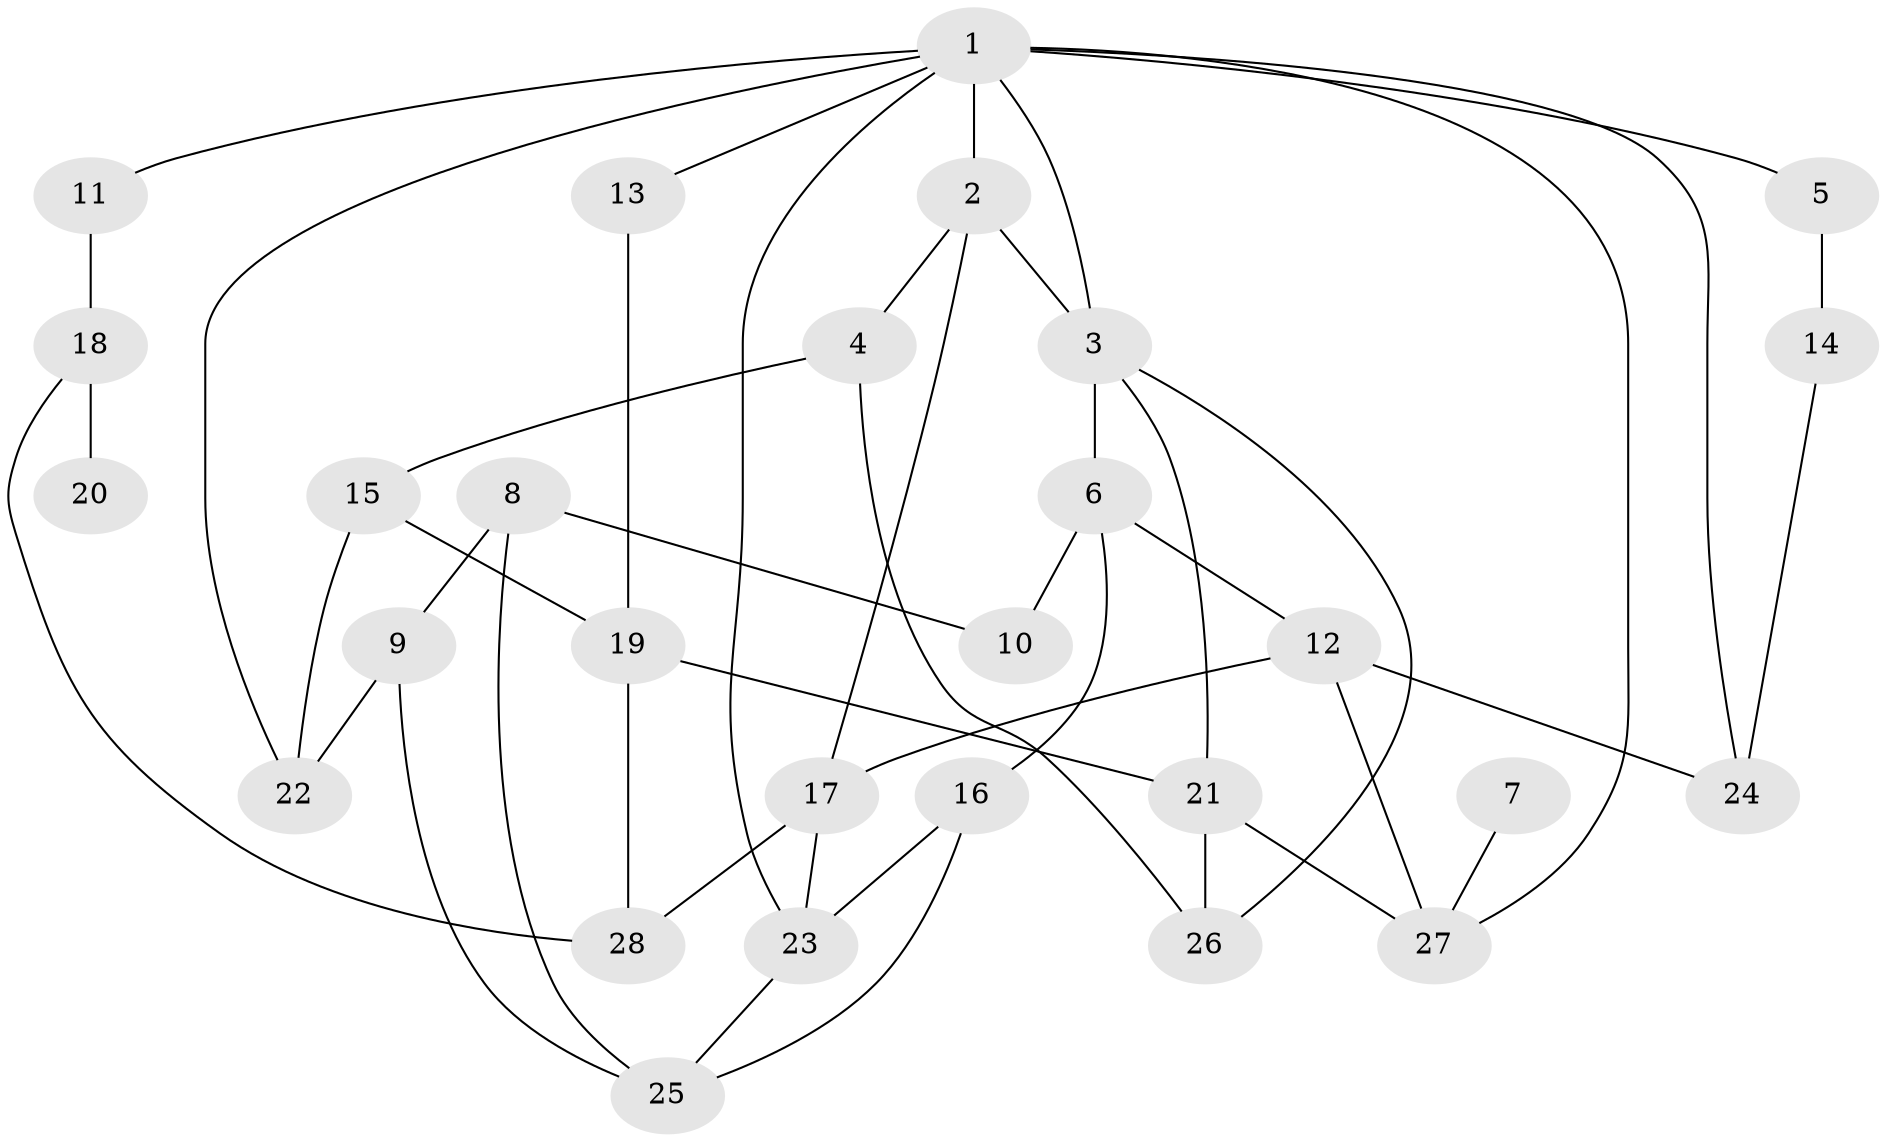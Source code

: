 // original degree distribution, {5: 0.0784313725490196, 6: 0.0196078431372549, 2: 0.29411764705882354, 3: 0.3137254901960784, 4: 0.13725490196078433, 1: 0.1568627450980392}
// Generated by graph-tools (version 1.1) at 2025/25/03/09/25 03:25:29]
// undirected, 28 vertices, 46 edges
graph export_dot {
graph [start="1"]
  node [color=gray90,style=filled];
  1;
  2;
  3;
  4;
  5;
  6;
  7;
  8;
  9;
  10;
  11;
  12;
  13;
  14;
  15;
  16;
  17;
  18;
  19;
  20;
  21;
  22;
  23;
  24;
  25;
  26;
  27;
  28;
  1 -- 2 [weight=1.0];
  1 -- 3 [weight=1.0];
  1 -- 5 [weight=1.0];
  1 -- 11 [weight=1.0];
  1 -- 13 [weight=1.0];
  1 -- 22 [weight=1.0];
  1 -- 23 [weight=1.0];
  1 -- 24 [weight=1.0];
  1 -- 27 [weight=1.0];
  2 -- 3 [weight=1.0];
  2 -- 4 [weight=1.0];
  2 -- 17 [weight=1.0];
  3 -- 6 [weight=1.0];
  3 -- 21 [weight=1.0];
  3 -- 26 [weight=1.0];
  4 -- 15 [weight=1.0];
  4 -- 26 [weight=1.0];
  5 -- 14 [weight=1.0];
  6 -- 10 [weight=1.0];
  6 -- 12 [weight=1.0];
  6 -- 16 [weight=1.0];
  7 -- 27 [weight=1.0];
  8 -- 9 [weight=1.0];
  8 -- 10 [weight=1.0];
  8 -- 25 [weight=1.0];
  9 -- 22 [weight=2.0];
  9 -- 25 [weight=1.0];
  11 -- 18 [weight=1.0];
  12 -- 17 [weight=1.0];
  12 -- 24 [weight=1.0];
  12 -- 27 [weight=1.0];
  13 -- 19 [weight=1.0];
  14 -- 24 [weight=1.0];
  15 -- 19 [weight=1.0];
  15 -- 22 [weight=1.0];
  16 -- 23 [weight=1.0];
  16 -- 25 [weight=1.0];
  17 -- 23 [weight=1.0];
  17 -- 28 [weight=1.0];
  18 -- 20 [weight=1.0];
  18 -- 28 [weight=1.0];
  19 -- 21 [weight=1.0];
  19 -- 28 [weight=1.0];
  21 -- 26 [weight=1.0];
  21 -- 27 [weight=1.0];
  23 -- 25 [weight=1.0];
}
